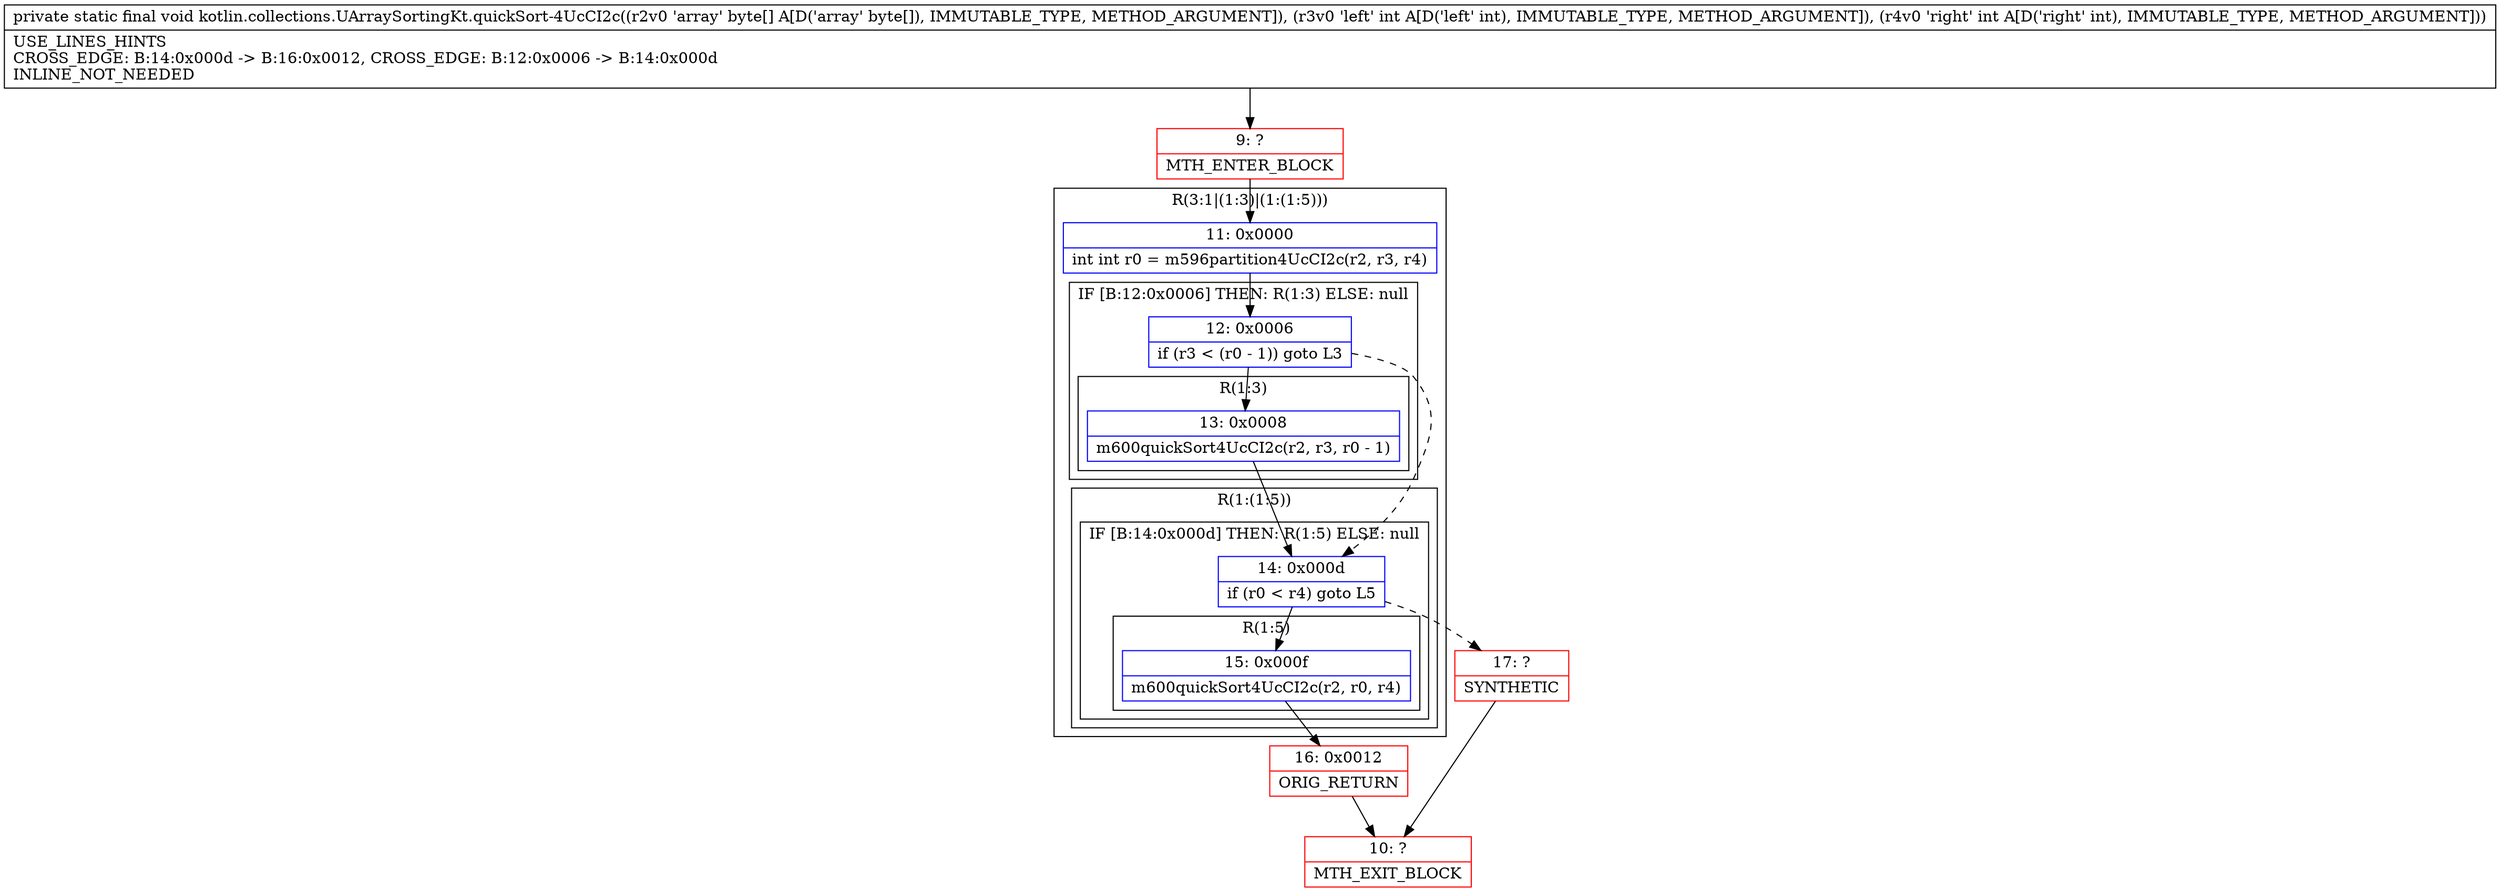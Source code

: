 digraph "CFG forkotlin.collections.UArraySortingKt.quickSort\-4UcCI2c([BII)V" {
subgraph cluster_Region_1103097229 {
label = "R(3:1|(1:3)|(1:(1:5)))";
node [shape=record,color=blue];
Node_11 [shape=record,label="{11\:\ 0x0000|int int r0 = m596partition4UcCI2c(r2, r3, r4)\l}"];
subgraph cluster_IfRegion_129367847 {
label = "IF [B:12:0x0006] THEN: R(1:3) ELSE: null";
node [shape=record,color=blue];
Node_12 [shape=record,label="{12\:\ 0x0006|if (r3 \< (r0 \- 1)) goto L3\l}"];
subgraph cluster_Region_607782581 {
label = "R(1:3)";
node [shape=record,color=blue];
Node_13 [shape=record,label="{13\:\ 0x0008|m600quickSort4UcCI2c(r2, r3, r0 \- 1)\l}"];
}
}
subgraph cluster_Region_820118193 {
label = "R(1:(1:5))";
node [shape=record,color=blue];
subgraph cluster_IfRegion_1622325938 {
label = "IF [B:14:0x000d] THEN: R(1:5) ELSE: null";
node [shape=record,color=blue];
Node_14 [shape=record,label="{14\:\ 0x000d|if (r0 \< r4) goto L5\l}"];
subgraph cluster_Region_1583341740 {
label = "R(1:5)";
node [shape=record,color=blue];
Node_15 [shape=record,label="{15\:\ 0x000f|m600quickSort4UcCI2c(r2, r0, r4)\l}"];
}
}
}
}
Node_9 [shape=record,color=red,label="{9\:\ ?|MTH_ENTER_BLOCK\l}"];
Node_16 [shape=record,color=red,label="{16\:\ 0x0012|ORIG_RETURN\l}"];
Node_10 [shape=record,color=red,label="{10\:\ ?|MTH_EXIT_BLOCK\l}"];
Node_17 [shape=record,color=red,label="{17\:\ ?|SYNTHETIC\l}"];
MethodNode[shape=record,label="{private static final void kotlin.collections.UArraySortingKt.quickSort\-4UcCI2c((r2v0 'array' byte[] A[D('array' byte[]), IMMUTABLE_TYPE, METHOD_ARGUMENT]), (r3v0 'left' int A[D('left' int), IMMUTABLE_TYPE, METHOD_ARGUMENT]), (r4v0 'right' int A[D('right' int), IMMUTABLE_TYPE, METHOD_ARGUMENT]))  | USE_LINES_HINTS\lCROSS_EDGE: B:14:0x000d \-\> B:16:0x0012, CROSS_EDGE: B:12:0x0006 \-\> B:14:0x000d\lINLINE_NOT_NEEDED\l}"];
MethodNode -> Node_9;Node_11 -> Node_12;
Node_12 -> Node_13;
Node_12 -> Node_14[style=dashed];
Node_13 -> Node_14;
Node_14 -> Node_15;
Node_14 -> Node_17[style=dashed];
Node_15 -> Node_16;
Node_9 -> Node_11;
Node_16 -> Node_10;
Node_17 -> Node_10;
}

